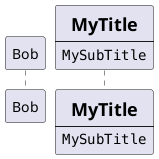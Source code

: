 {
  "sha1": "e1l9ruoqjd79fedw59yi9ch5rqxdelq",
  "insertion": {
    "when": "2024-06-01T09:03:03.745Z",
    "url": "https://forum.plantuml.net/15232/declare-participants-similar-to-components?show=16269#c16269",
    "user": "plantuml@gmail.com"
  }
}
@startuml
participant MyParticipant order 20 [
    =MyTitle
    ----
    ""MySubTitle""
]
participant Bob order 10

@enduml
